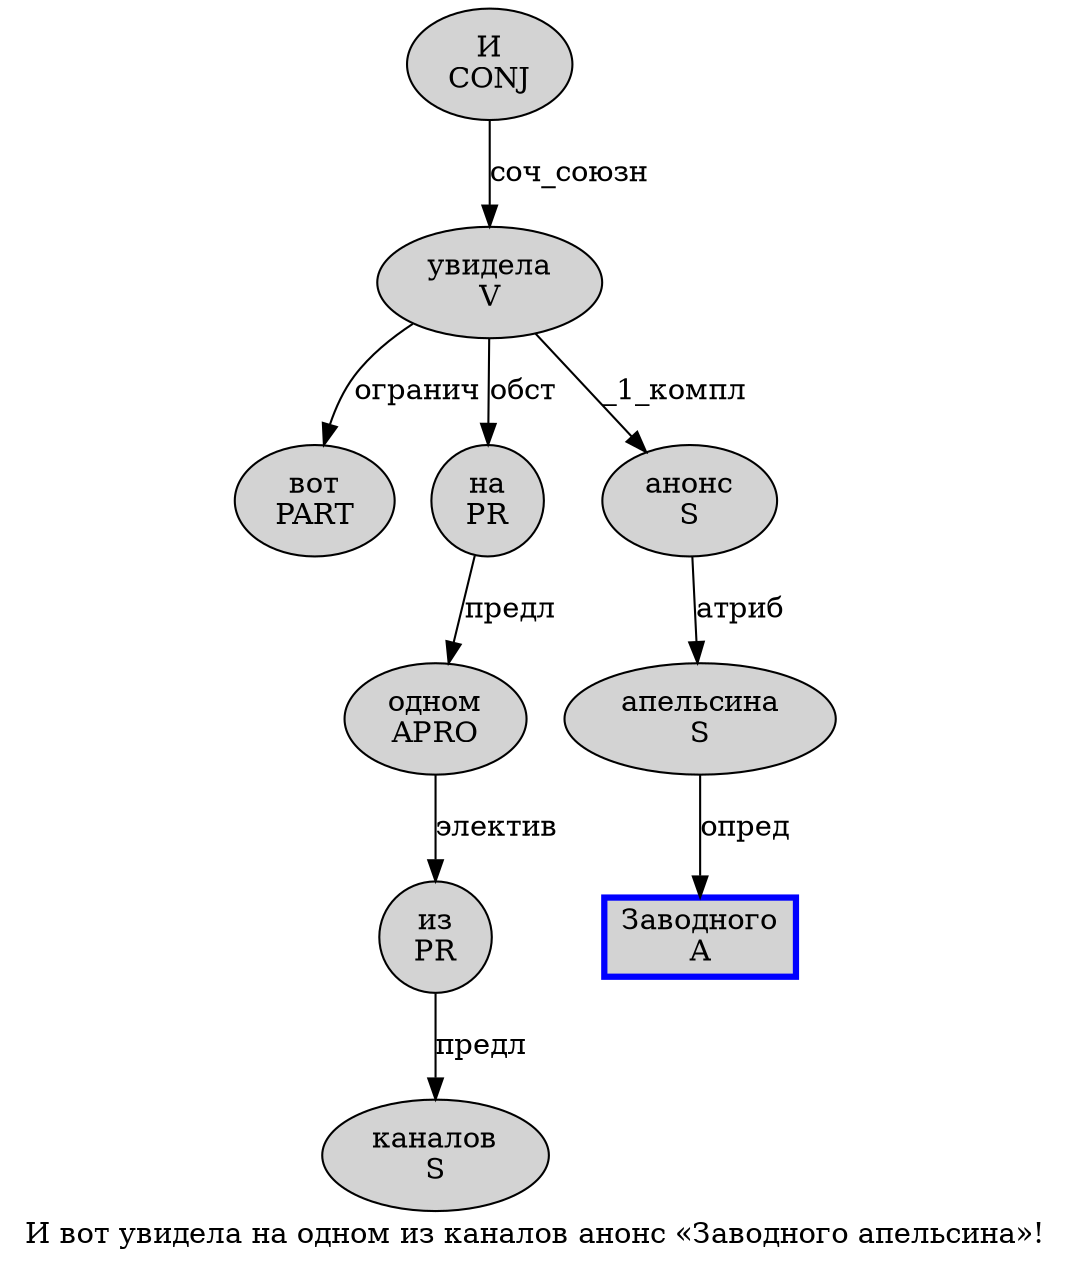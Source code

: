 digraph SENTENCE_3890 {
	graph [label="И вот увидела на одном из каналов анонс «Заводного апельсина»!"]
	node [style=filled]
		0 [label="И
CONJ" color="" fillcolor=lightgray penwidth=1 shape=ellipse]
		1 [label="вот
PART" color="" fillcolor=lightgray penwidth=1 shape=ellipse]
		2 [label="увидела
V" color="" fillcolor=lightgray penwidth=1 shape=ellipse]
		3 [label="на
PR" color="" fillcolor=lightgray penwidth=1 shape=ellipse]
		4 [label="одном
APRO" color="" fillcolor=lightgray penwidth=1 shape=ellipse]
		5 [label="из
PR" color="" fillcolor=lightgray penwidth=1 shape=ellipse]
		6 [label="каналов
S" color="" fillcolor=lightgray penwidth=1 shape=ellipse]
		7 [label="анонс
S" color="" fillcolor=lightgray penwidth=1 shape=ellipse]
		9 [label="Заводного
A" color=blue fillcolor=lightgray penwidth=3 shape=box]
		10 [label="апельсина
S" color="" fillcolor=lightgray penwidth=1 shape=ellipse]
			2 -> 1 [label="огранич"]
			2 -> 3 [label="обст"]
			2 -> 7 [label="_1_компл"]
			4 -> 5 [label="электив"]
			0 -> 2 [label="соч_союзн"]
			10 -> 9 [label="опред"]
			5 -> 6 [label="предл"]
			7 -> 10 [label="атриб"]
			3 -> 4 [label="предл"]
}